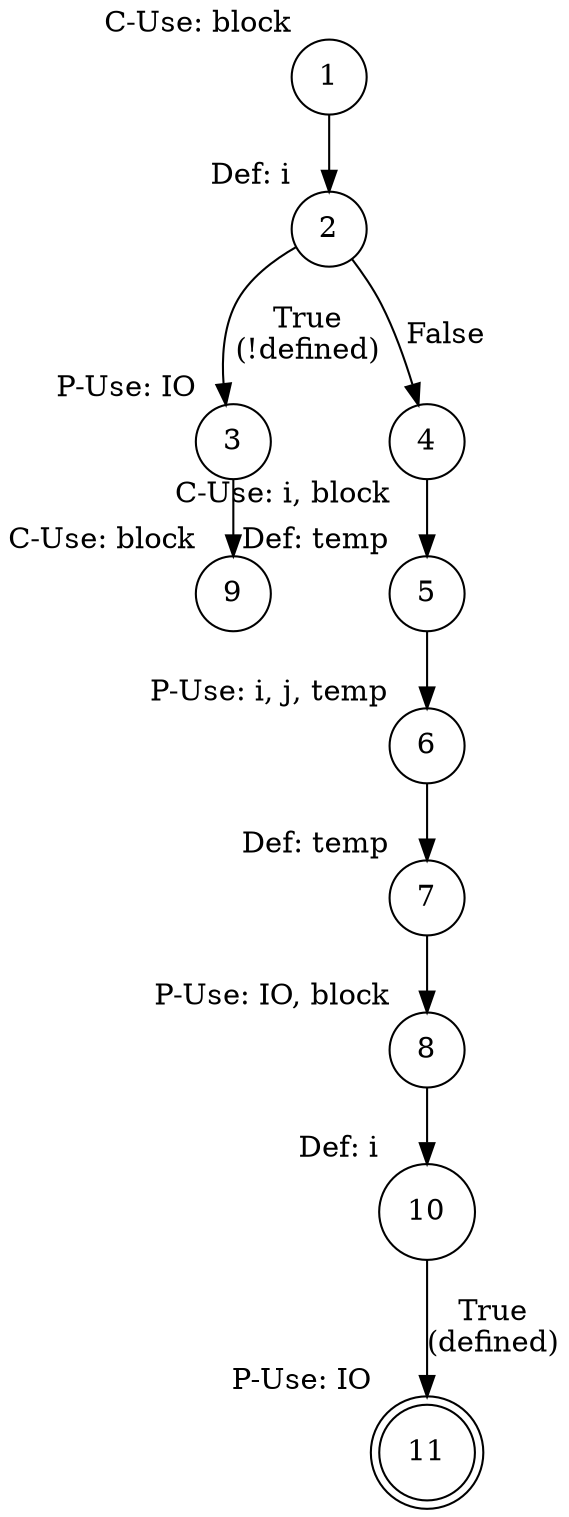 digraph main {
    rankdir=TB;
    node [shape=circle];
    
    1 [label="1", xlabel="C-Use: block"];
    2 [label="2", xlabel="Def: i"];
    3 [label="3", xlabel="P-Use: IO"];
    4 [label="4", xlabel="C-Use: i, block"];
    5 [label="5", xlabel="Def: temp"];
    6 [label="6", xlabel="P-Use: i, j, temp"];
    7 [label="7", xlabel="Def: temp"];
    8 [label="8", xlabel="P-Use: IO, block"];
    9 [label="9", xlabel="C-Use: block"];
    10 [label="10", xlabel="Def: i"];
    11 [label="11", xlabel="P-Use: IO"];
    
    1 -> 2;
    2 -> 3 [label="True\n(!defined)"];
    2 -> 4 [label="False"];
    3 -> 9;
    4 -> 5;
    5 -> 6;
    6 -> 7;
    7 -> 8;
    8 -> 10;
    10 -> 11 [label="True\n(defined)"];
    11 [shape=doublecircle];
}